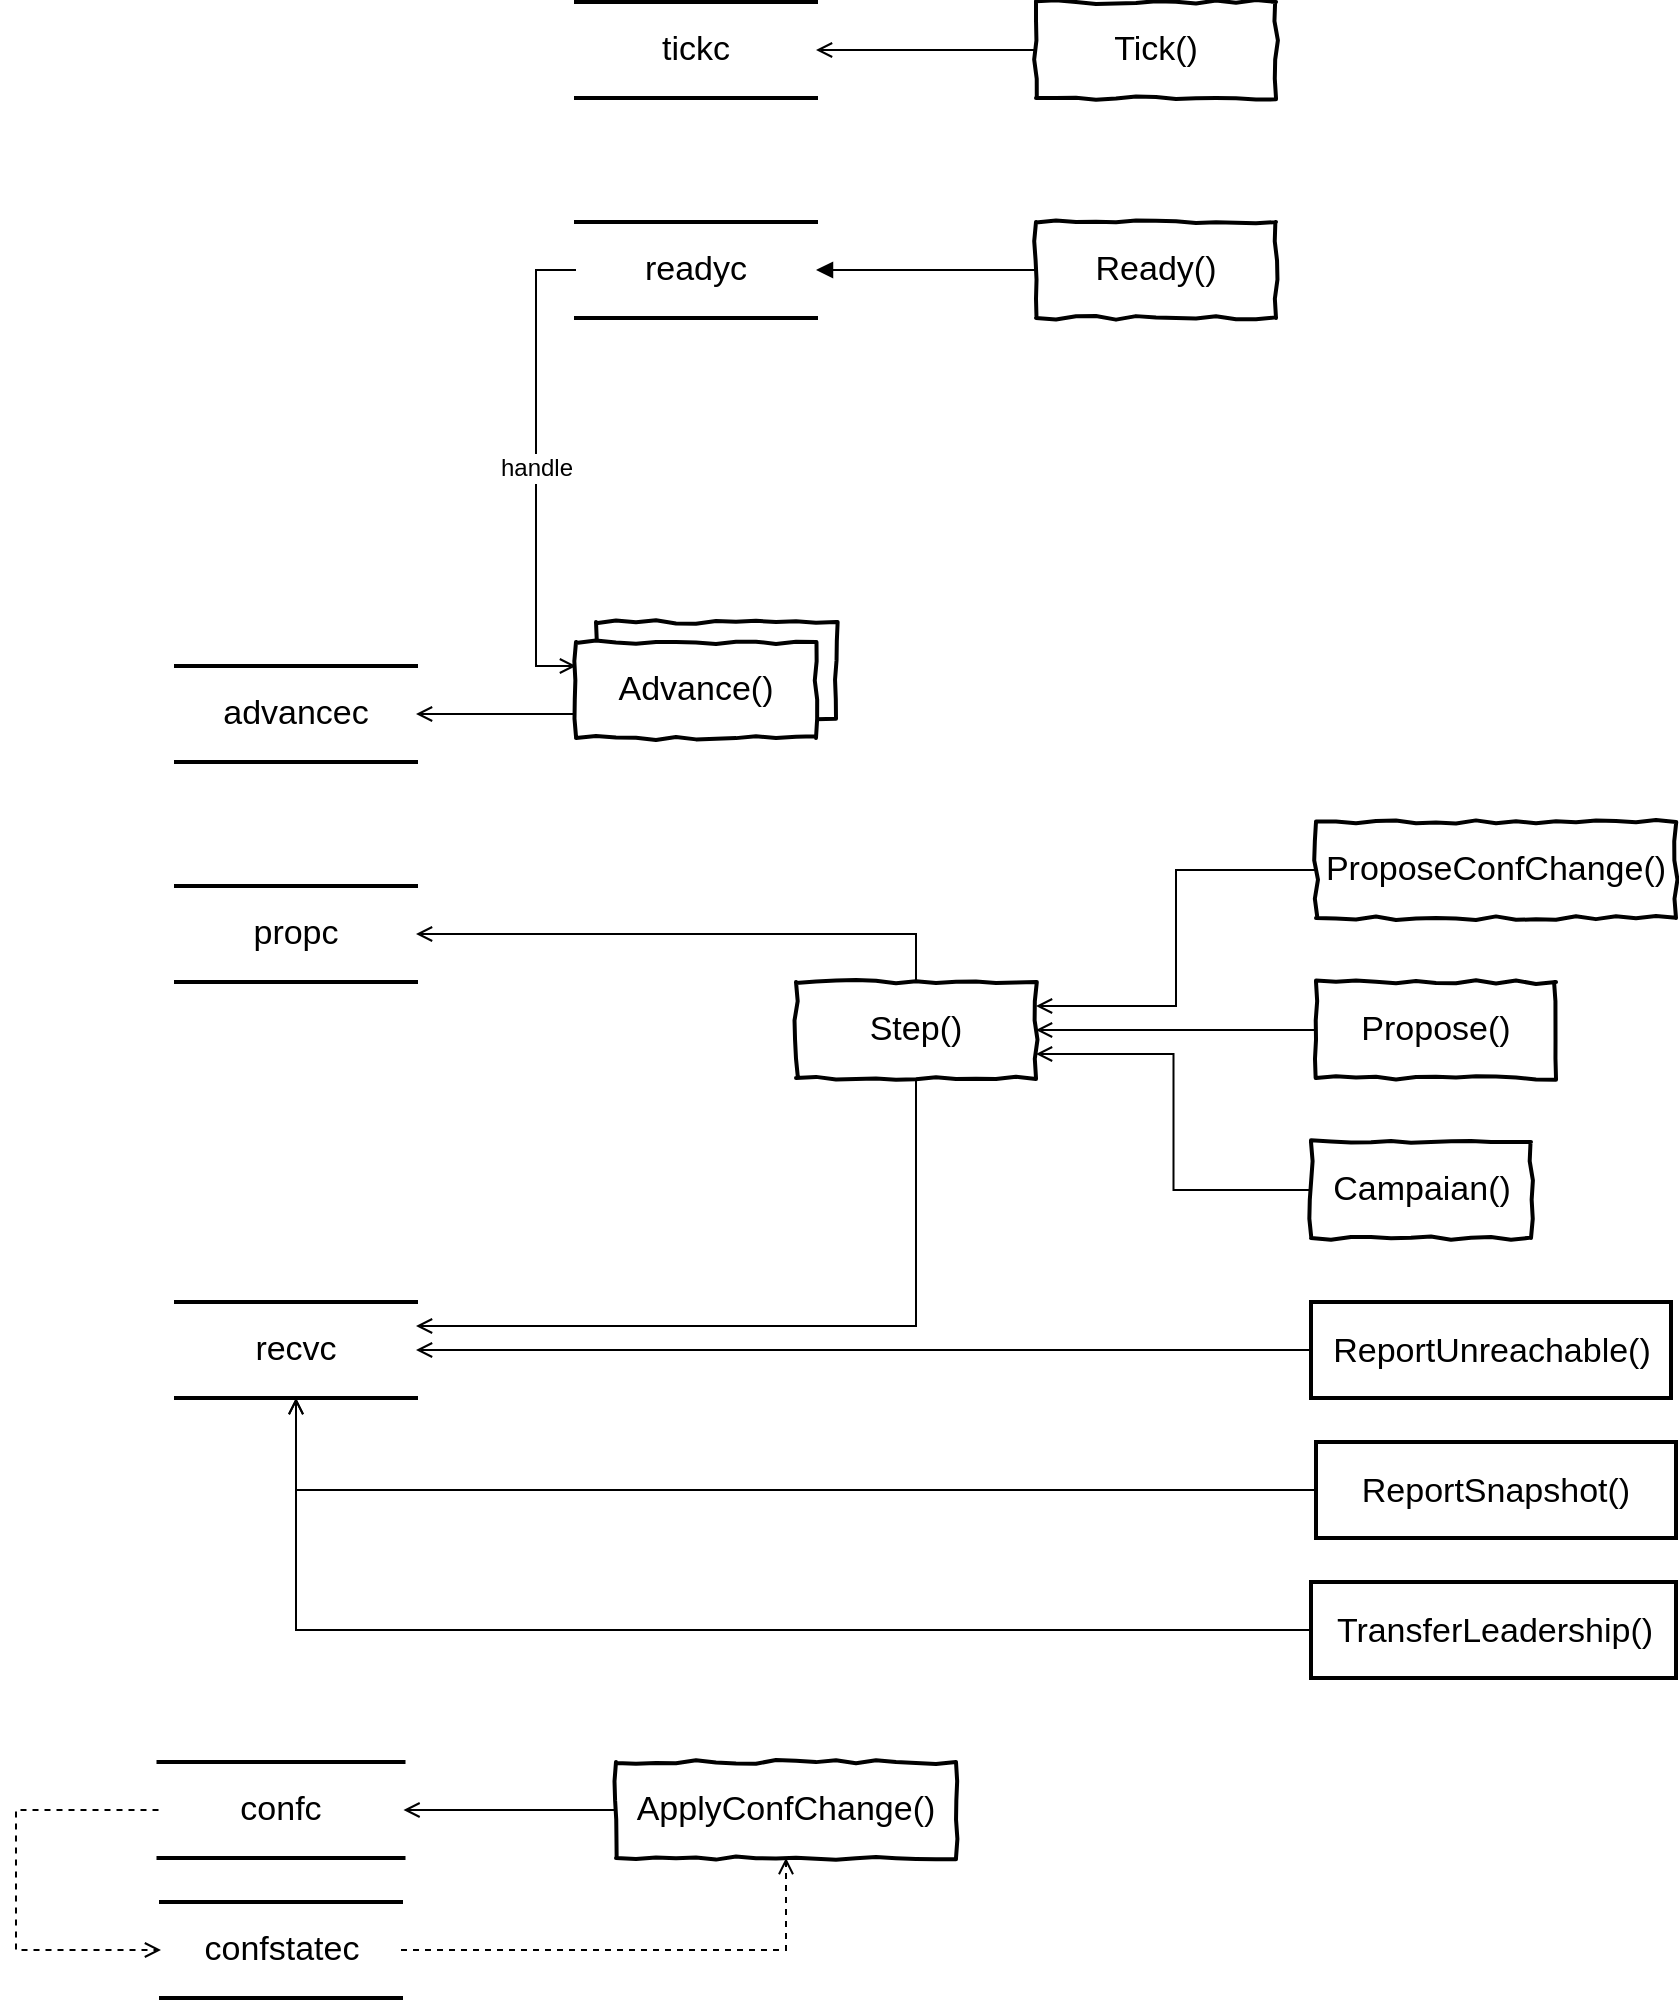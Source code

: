 <mxfile version="12.9.13" type="device"><diagram id="mE-bgXafkcJ4thusTdes" name="Page-1"><mxGraphModel dx="1106" dy="1873" grid="1" gridSize="10" guides="1" tooltips="1" connect="1" arrows="1" fold="1" page="1" pageScale="1" pageWidth="850" pageHeight="1100" math="0" shadow="0"><root><mxCell id="0"/><mxCell id="1" parent="0"/><mxCell id="HQuFh6EjE9ySkcXFv1wC-8" value="" style="rounded=0;whiteSpace=wrap;html=1;strokeWidth=2;fontSize=17;shadow=0;comic=1;" parent="1" vertex="1"><mxGeometry x="650" y="270" width="120" height="48" as="geometry"/></mxCell><mxCell id="HQuFh6EjE9ySkcXFv1wC-3" style="edgeStyle=orthogonalEdgeStyle;rounded=0;orthogonalLoop=1;jettySize=auto;html=1;exitX=0;exitY=0.5;exitDx=0;exitDy=0;entryX=1;entryY=0.5;entryDx=0;entryDy=0;endArrow=block;endFill=1;" parent="1" source="HQuFh6EjE9ySkcXFv1wC-1" target="HQuFh6EjE9ySkcXFv1wC-2" edge="1"><mxGeometry relative="1" as="geometry"/></mxCell><mxCell id="HQuFh6EjE9ySkcXFv1wC-1" value="Ready()" style="rounded=0;whiteSpace=wrap;html=1;strokeWidth=2;fontSize=17;comic=1;shadow=0;" parent="1" vertex="1"><mxGeometry x="870" y="70" width="120" height="48" as="geometry"/></mxCell><mxCell id="HQuFh6EjE9ySkcXFv1wC-4" value="handle" style="edgeStyle=orthogonalEdgeStyle;rounded=0;orthogonalLoop=1;jettySize=auto;html=1;exitX=0;exitY=0.5;exitDx=0;exitDy=0;fontSize=12;endArrow=open;endFill=0;entryX=0;entryY=0.25;entryDx=0;entryDy=0;" parent="1" source="HQuFh6EjE9ySkcXFv1wC-2" target="HQuFh6EjE9ySkcXFv1wC-5" edge="1"><mxGeometry relative="1" as="geometry"><mxPoint x="570" y="320" as="targetPoint"/><Array as="points"><mxPoint x="620" y="94"/><mxPoint x="620" y="292"/></Array></mxGeometry></mxCell><mxCell id="HQuFh6EjE9ySkcXFv1wC-2" value="readyc" style="shape=partialRectangle;whiteSpace=wrap;html=1;left=0;right=0;fillColor=none;shadow=0;comic=0;strokeWidth=2;fontSize=17;" parent="1" vertex="1"><mxGeometry x="640" y="70" width="120" height="48" as="geometry"/></mxCell><mxCell id="HQuFh6EjE9ySkcXFv1wC-30" style="edgeStyle=orthogonalEdgeStyle;rounded=0;orthogonalLoop=1;jettySize=auto;html=1;exitX=0;exitY=0.75;exitDx=0;exitDy=0;endArrow=open;endFill=0;fontSize=17;" parent="1" source="HQuFh6EjE9ySkcXFv1wC-5" target="HQuFh6EjE9ySkcXFv1wC-31" edge="1"><mxGeometry relative="1" as="geometry"><mxPoint x="570" y="316" as="targetPoint"/></mxGeometry></mxCell><mxCell id="HQuFh6EjE9ySkcXFv1wC-5" value="Advance()" style="rounded=0;whiteSpace=wrap;html=1;strokeWidth=2;fontSize=17;comic=1;" parent="1" vertex="1"><mxGeometry x="640" y="280" width="120" height="48" as="geometry"/></mxCell><mxCell id="HQuFh6EjE9ySkcXFv1wC-11" style="edgeStyle=orthogonalEdgeStyle;rounded=0;orthogonalLoop=1;jettySize=auto;html=1;exitX=0;exitY=0.5;exitDx=0;exitDy=0;entryX=1;entryY=0.5;entryDx=0;entryDy=0;endArrow=open;endFill=0;fontSize=12;" parent="1" source="HQuFh6EjE9ySkcXFv1wC-9" target="HQuFh6EjE9ySkcXFv1wC-10" edge="1"><mxGeometry relative="1" as="geometry"/></mxCell><mxCell id="HQuFh6EjE9ySkcXFv1wC-9" value="Tick()" style="rounded=0;whiteSpace=wrap;html=1;strokeWidth=2;fontSize=17;shadow=0;comic=1;" parent="1" vertex="1"><mxGeometry x="870" y="-40" width="120" height="48" as="geometry"/></mxCell><mxCell id="HQuFh6EjE9ySkcXFv1wC-10" value="tickc" style="shape=partialRectangle;whiteSpace=wrap;html=1;left=0;right=0;fillColor=none;shadow=0;comic=0;strokeWidth=2;fontSize=17;" parent="1" vertex="1"><mxGeometry x="640" y="-40" width="120" height="48" as="geometry"/></mxCell><mxCell id="HQuFh6EjE9ySkcXFv1wC-28" style="edgeStyle=orthogonalEdgeStyle;rounded=0;orthogonalLoop=1;jettySize=auto;html=1;exitX=0.5;exitY=0;exitDx=0;exitDy=0;entryX=1;entryY=0.5;entryDx=0;entryDy=0;endArrow=open;endFill=0;fontSize=17;" parent="1" source="HQuFh6EjE9ySkcXFv1wC-12" target="HQuFh6EjE9ySkcXFv1wC-24" edge="1"><mxGeometry relative="1" as="geometry"/></mxCell><mxCell id="HQuFh6EjE9ySkcXFv1wC-29" style="edgeStyle=orthogonalEdgeStyle;rounded=0;orthogonalLoop=1;jettySize=auto;html=1;exitX=0.5;exitY=1;exitDx=0;exitDy=0;entryX=1;entryY=0.25;entryDx=0;entryDy=0;endArrow=open;endFill=0;fontSize=17;" parent="1" source="HQuFh6EjE9ySkcXFv1wC-12" target="HQuFh6EjE9ySkcXFv1wC-27" edge="1"><mxGeometry relative="1" as="geometry"/></mxCell><mxCell id="HQuFh6EjE9ySkcXFv1wC-12" value="Step()" style="rounded=0;whiteSpace=wrap;html=1;strokeWidth=2;fontSize=17;shadow=0;comic=1;" parent="1" vertex="1"><mxGeometry x="750" y="450" width="120" height="48" as="geometry"/></mxCell><mxCell id="HQuFh6EjE9ySkcXFv1wC-20" style="edgeStyle=orthogonalEdgeStyle;rounded=0;orthogonalLoop=1;jettySize=auto;html=1;exitX=0;exitY=0.5;exitDx=0;exitDy=0;entryX=1;entryY=0.5;entryDx=0;entryDy=0;endArrow=open;endFill=0;fontSize=12;" parent="1" source="HQuFh6EjE9ySkcXFv1wC-13" target="HQuFh6EjE9ySkcXFv1wC-12" edge="1"><mxGeometry relative="1" as="geometry"/></mxCell><mxCell id="HQuFh6EjE9ySkcXFv1wC-13" value="Propose()" style="rounded=0;whiteSpace=wrap;html=1;strokeWidth=2;fontSize=17;shadow=0;comic=1;" parent="1" vertex="1"><mxGeometry x="1010" y="450" width="120" height="48" as="geometry"/></mxCell><mxCell id="HQuFh6EjE9ySkcXFv1wC-21" style="edgeStyle=orthogonalEdgeStyle;rounded=0;orthogonalLoop=1;jettySize=auto;html=1;exitX=0;exitY=0.5;exitDx=0;exitDy=0;entryX=1;entryY=0.75;entryDx=0;entryDy=0;endArrow=open;endFill=0;fontSize=12;" parent="1" source="HQuFh6EjE9ySkcXFv1wC-16" target="HQuFh6EjE9ySkcXFv1wC-12" edge="1"><mxGeometry relative="1" as="geometry"/></mxCell><mxCell id="HQuFh6EjE9ySkcXFv1wC-16" value="Campaian()" style="rounded=0;whiteSpace=wrap;html=1;strokeWidth=2;fontSize=17;shadow=0;comic=1;" parent="1" vertex="1"><mxGeometry x="1007.5" y="530" width="110" height="48" as="geometry"/></mxCell><mxCell id="HQuFh6EjE9ySkcXFv1wC-33" style="edgeStyle=orthogonalEdgeStyle;rounded=0;orthogonalLoop=1;jettySize=auto;html=1;exitX=0;exitY=0.5;exitDx=0;exitDy=0;entryX=1;entryY=0.5;entryDx=0;entryDy=0;endArrow=open;endFill=0;fontSize=17;" parent="1" source="HQuFh6EjE9ySkcXFv1wC-18" target="HQuFh6EjE9ySkcXFv1wC-32" edge="1"><mxGeometry relative="1" as="geometry"/></mxCell><mxCell id="HQuFh6EjE9ySkcXFv1wC-18" value="ApplyConfChange()" style="rounded=0;whiteSpace=wrap;html=1;strokeWidth=2;fontSize=17;shadow=0;comic=1;" parent="1" vertex="1"><mxGeometry x="660" y="840" width="170" height="48" as="geometry"/></mxCell><mxCell id="HQuFh6EjE9ySkcXFv1wC-22" style="edgeStyle=orthogonalEdgeStyle;rounded=0;orthogonalLoop=1;jettySize=auto;html=1;exitX=0;exitY=0.5;exitDx=0;exitDy=0;entryX=1;entryY=0.25;entryDx=0;entryDy=0;endArrow=open;endFill=0;fontSize=12;" parent="1" source="HQuFh6EjE9ySkcXFv1wC-19" target="HQuFh6EjE9ySkcXFv1wC-12" edge="1"><mxGeometry relative="1" as="geometry"/></mxCell><mxCell id="HQuFh6EjE9ySkcXFv1wC-19" value="ProposeConfChange()" style="rounded=0;whiteSpace=wrap;html=1;strokeWidth=2;fontSize=17;glass=0;comic=1;shadow=0;" parent="1" vertex="1"><mxGeometry x="1010" y="370" width="180" height="48" as="geometry"/></mxCell><mxCell id="HQuFh6EjE9ySkcXFv1wC-24" value="propc" style="shape=partialRectangle;whiteSpace=wrap;html=1;left=0;right=0;fillColor=none;shadow=0;comic=0;strokeWidth=2;fontSize=17;" parent="1" vertex="1"><mxGeometry x="440" y="402" width="120" height="48" as="geometry"/></mxCell><mxCell id="HQuFh6EjE9ySkcXFv1wC-27" value="recvc" style="shape=partialRectangle;whiteSpace=wrap;html=1;left=0;right=0;fillColor=#ffffff;shadow=0;comic=0;strokeWidth=2;fontSize=17;fontFamily=Helvetica;fontColor=#000000;align=center;strokeColor=#000000;" parent="1" vertex="1"><mxGeometry x="440" y="610" width="120" height="48" as="geometry"/></mxCell><mxCell id="HQuFh6EjE9ySkcXFv1wC-31" value="advancec" style="shape=partialRectangle;whiteSpace=wrap;html=1;left=0;right=0;fillColor=none;shadow=0;comic=0;strokeWidth=2;fontSize=17;" parent="1" vertex="1"><mxGeometry x="440" y="292" width="120" height="48" as="geometry"/></mxCell><mxCell id="Zgx8P--EtaTCFcNw7Z_g-1" style="edgeStyle=orthogonalEdgeStyle;rounded=0;orthogonalLoop=1;jettySize=auto;html=1;exitX=0;exitY=0.5;exitDx=0;exitDy=0;entryX=0;entryY=0.5;entryDx=0;entryDy=0;dashed=1;endArrow=open;endFill=0;" edge="1" parent="1" source="HQuFh6EjE9ySkcXFv1wC-32" target="HQuFh6EjE9ySkcXFv1wC-34"><mxGeometry relative="1" as="geometry"><Array as="points"><mxPoint x="360" y="864"/><mxPoint x="360" y="934"/></Array></mxGeometry></mxCell><mxCell id="HQuFh6EjE9ySkcXFv1wC-32" value="confc" style="shape=partialRectangle;whiteSpace=wrap;html=1;left=0;right=0;fillColor=none;shadow=0;comic=0;strokeWidth=2;fontSize=17;" parent="1" vertex="1"><mxGeometry x="431.25" y="840" width="122.5" height="48" as="geometry"/></mxCell><mxCell id="Zgx8P--EtaTCFcNw7Z_g-2" style="edgeStyle=orthogonalEdgeStyle;rounded=0;orthogonalLoop=1;jettySize=auto;html=1;exitX=1;exitY=0.5;exitDx=0;exitDy=0;entryX=0.5;entryY=1;entryDx=0;entryDy=0;dashed=1;endArrow=open;endFill=0;" edge="1" parent="1" source="HQuFh6EjE9ySkcXFv1wC-34" target="HQuFh6EjE9ySkcXFv1wC-18"><mxGeometry relative="1" as="geometry"/></mxCell><mxCell id="HQuFh6EjE9ySkcXFv1wC-34" value="confstatec" style="shape=partialRectangle;whiteSpace=wrap;html=1;left=0;right=0;fillColor=none;shadow=0;comic=0;strokeWidth=2;fontSize=17;" parent="1" vertex="1"><mxGeometry x="432.5" y="910" width="120" height="48" as="geometry"/></mxCell><mxCell id="Zgx8P--EtaTCFcNw7Z_g-7" style="edgeStyle=orthogonalEdgeStyle;rounded=0;orthogonalLoop=1;jettySize=auto;html=1;exitX=0;exitY=0.5;exitDx=0;exitDy=0;entryX=1;entryY=0.5;entryDx=0;entryDy=0;endArrow=open;endFill=0;fontSize=17;" edge="1" parent="1" source="Zgx8P--EtaTCFcNw7Z_g-3" target="HQuFh6EjE9ySkcXFv1wC-27"><mxGeometry relative="1" as="geometry"/></mxCell><mxCell id="Zgx8P--EtaTCFcNw7Z_g-3" value="&lt;div style=&quot;font-size: 17px ; line-height: 18px&quot;&gt;&lt;span style=&quot;font-size: 17px&quot;&gt;ReportUnreachable()&lt;/span&gt;&lt;/div&gt;" style="rounded=0;whiteSpace=wrap;html=1;strokeWidth=2;fontSize=17;glass=0;comic=0;" vertex="1" parent="1"><mxGeometry x="1007.5" y="610" width="180" height="48" as="geometry"/></mxCell><mxCell id="Zgx8P--EtaTCFcNw7Z_g-8" style="edgeStyle=orthogonalEdgeStyle;rounded=0;orthogonalLoop=1;jettySize=auto;html=1;exitX=0;exitY=0.5;exitDx=0;exitDy=0;entryX=0.5;entryY=1;entryDx=0;entryDy=0;endArrow=open;endFill=0;fontSize=17;" edge="1" parent="1" source="Zgx8P--EtaTCFcNw7Z_g-5" target="HQuFh6EjE9ySkcXFv1wC-27"><mxGeometry relative="1" as="geometry"><Array as="points"><mxPoint x="500" y="704"/></Array></mxGeometry></mxCell><mxCell id="Zgx8P--EtaTCFcNw7Z_g-5" value="&lt;div style=&quot;line-height: 18px&quot;&gt;&lt;span style=&quot;font-size: 17px&quot;&gt;ReportSnapshot()&lt;/span&gt;&lt;/div&gt;" style="rounded=0;whiteSpace=wrap;html=1;strokeWidth=2;fontSize=17;glass=0;comic=0;" vertex="1" parent="1"><mxGeometry x="1010" y="680" width="180" height="48" as="geometry"/></mxCell><mxCell id="Zgx8P--EtaTCFcNw7Z_g-9" style="edgeStyle=orthogonalEdgeStyle;rounded=0;orthogonalLoop=1;jettySize=auto;html=1;exitX=0;exitY=0.5;exitDx=0;exitDy=0;entryX=0.5;entryY=1;entryDx=0;entryDy=0;endArrow=open;endFill=0;fontSize=17;" edge="1" parent="1" source="Zgx8P--EtaTCFcNw7Z_g-6" target="HQuFh6EjE9ySkcXFv1wC-27"><mxGeometry relative="1" as="geometry"/></mxCell><mxCell id="Zgx8P--EtaTCFcNw7Z_g-6" value="&lt;div style=&quot;font-weight: normal ; font-size: 17px ; line-height: 18px&quot;&gt;&lt;div style=&quot;font-size: 17px&quot;&gt;&lt;span style=&quot;font-size: 17px&quot;&gt;TransferLeadership()&lt;/span&gt;&lt;/div&gt;&lt;/div&gt;" style="rounded=0;whiteSpace=wrap;html=1;strokeWidth=2;fontSize=17;glass=0;comic=0;" vertex="1" parent="1"><mxGeometry x="1007.5" y="750" width="182.5" height="48" as="geometry"/></mxCell></root></mxGraphModel></diagram></mxfile>